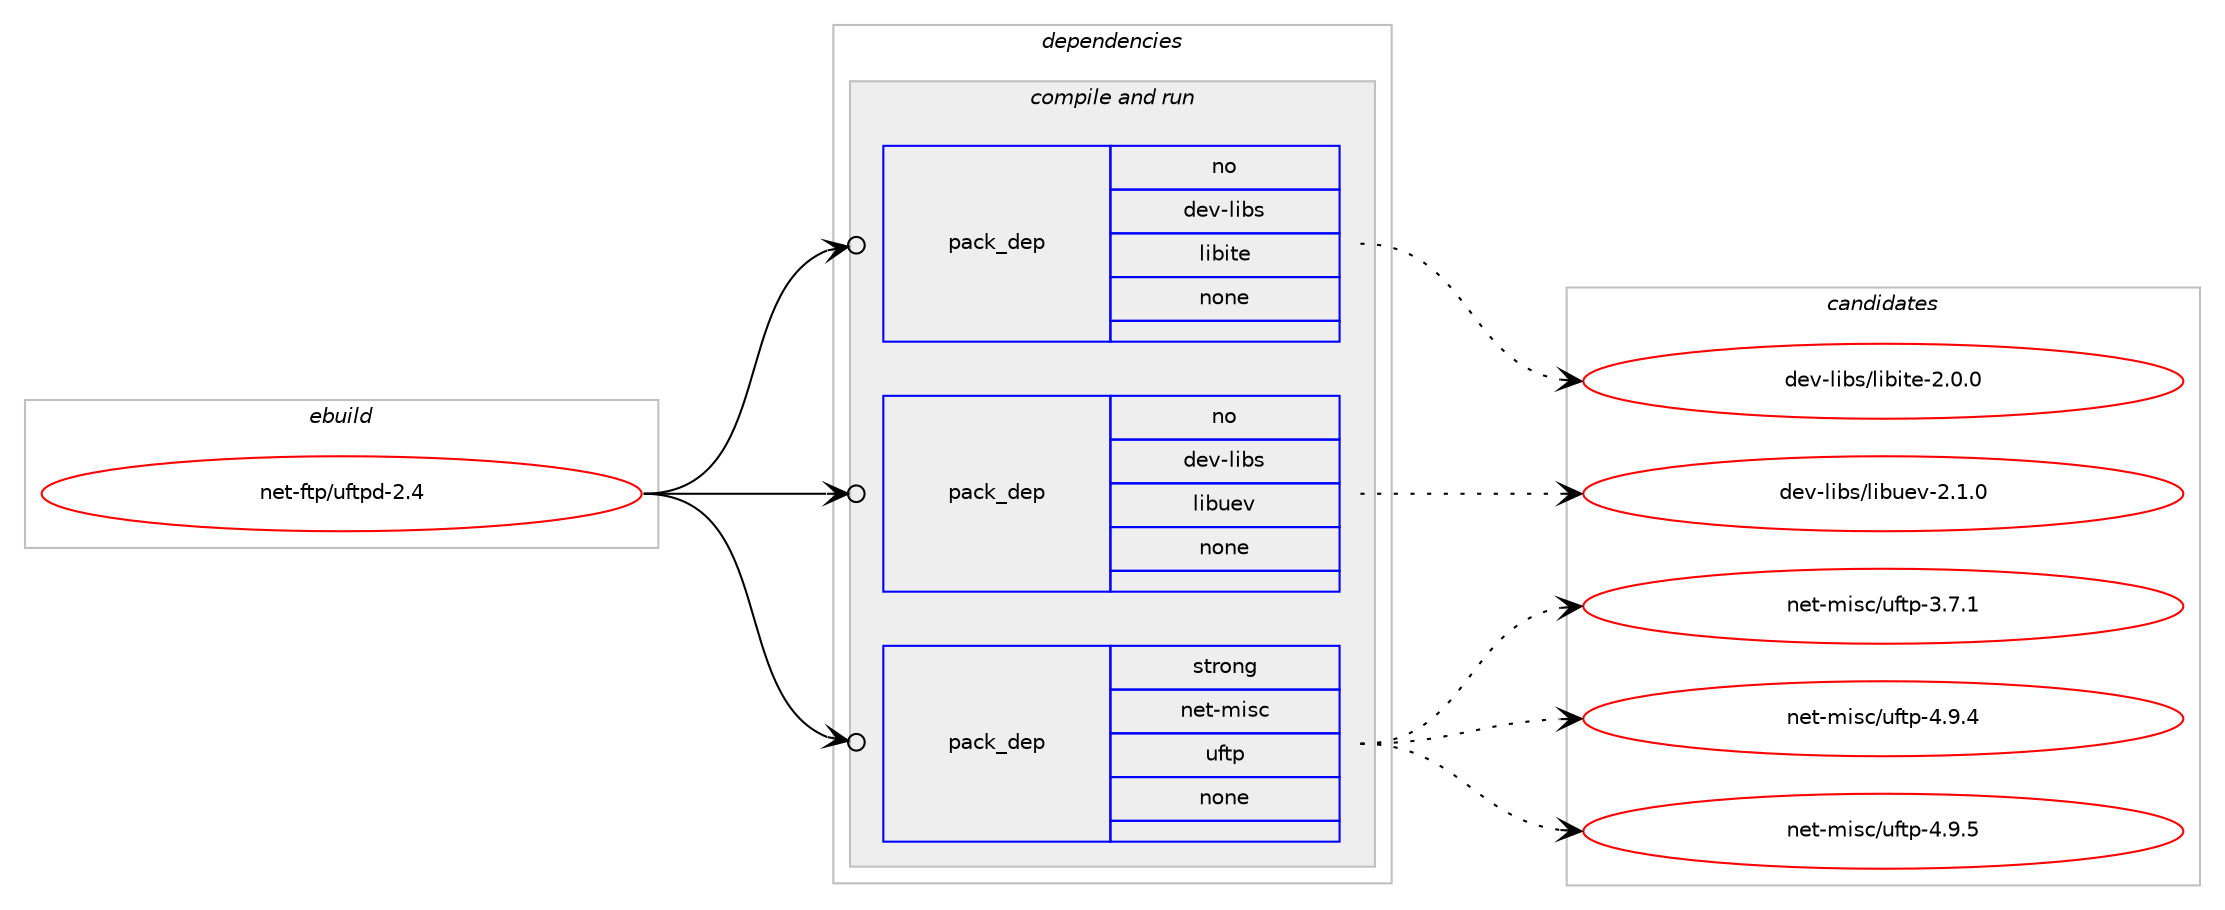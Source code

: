 digraph prolog {

# *************
# Graph options
# *************

newrank=true;
concentrate=true;
compound=true;
graph [rankdir=LR,fontname=Helvetica,fontsize=10,ranksep=1.5];#, ranksep=2.5, nodesep=0.2];
edge  [arrowhead=vee];
node  [fontname=Helvetica,fontsize=10];

# **********
# The ebuild
# **********

subgraph cluster_leftcol {
color=gray;
rank=same;
label=<<i>ebuild</i>>;
id [label="net-ftp/uftpd-2.4", color=red, width=4, href="../net-ftp/uftpd-2.4.svg"];
}

# ****************
# The dependencies
# ****************

subgraph cluster_midcol {
color=gray;
label=<<i>dependencies</i>>;
subgraph cluster_compile {
fillcolor="#eeeeee";
style=filled;
label=<<i>compile</i>>;
}
subgraph cluster_compileandrun {
fillcolor="#eeeeee";
style=filled;
label=<<i>compile and run</i>>;
subgraph pack904 {
dependency1366 [label=<<TABLE BORDER="0" CELLBORDER="1" CELLSPACING="0" CELLPADDING="4" WIDTH="220"><TR><TD ROWSPAN="6" CELLPADDING="30">pack_dep</TD></TR><TR><TD WIDTH="110">no</TD></TR><TR><TD>dev-libs</TD></TR><TR><TD>libite</TD></TR><TR><TD>none</TD></TR><TR><TD></TD></TR></TABLE>>, shape=none, color=blue];
}
id:e -> dependency1366:w [weight=20,style="solid",arrowhead="odotvee"];
subgraph pack905 {
dependency1367 [label=<<TABLE BORDER="0" CELLBORDER="1" CELLSPACING="0" CELLPADDING="4" WIDTH="220"><TR><TD ROWSPAN="6" CELLPADDING="30">pack_dep</TD></TR><TR><TD WIDTH="110">no</TD></TR><TR><TD>dev-libs</TD></TR><TR><TD>libuev</TD></TR><TR><TD>none</TD></TR><TR><TD></TD></TR></TABLE>>, shape=none, color=blue];
}
id:e -> dependency1367:w [weight=20,style="solid",arrowhead="odotvee"];
subgraph pack906 {
dependency1368 [label=<<TABLE BORDER="0" CELLBORDER="1" CELLSPACING="0" CELLPADDING="4" WIDTH="220"><TR><TD ROWSPAN="6" CELLPADDING="30">pack_dep</TD></TR><TR><TD WIDTH="110">strong</TD></TR><TR><TD>net-misc</TD></TR><TR><TD>uftp</TD></TR><TR><TD>none</TD></TR><TR><TD></TD></TR></TABLE>>, shape=none, color=blue];
}
id:e -> dependency1368:w [weight=20,style="solid",arrowhead="odotvee"];
}
subgraph cluster_run {
fillcolor="#eeeeee";
style=filled;
label=<<i>run</i>>;
}
}

# **************
# The candidates
# **************

subgraph cluster_choices {
rank=same;
color=gray;
label=<<i>candidates</i>>;

subgraph choice904 {
color=black;
nodesep=1;
choice10010111845108105981154710810598105116101455046484648 [label="dev-libs/libite-2.0.0", color=red, width=4,href="../dev-libs/libite-2.0.0.svg"];
dependency1366:e -> choice10010111845108105981154710810598105116101455046484648:w [style=dotted,weight="100"];
}
subgraph choice905 {
color=black;
nodesep=1;
choice10010111845108105981154710810598117101118455046494648 [label="dev-libs/libuev-2.1.0", color=red, width=4,href="../dev-libs/libuev-2.1.0.svg"];
dependency1367:e -> choice10010111845108105981154710810598117101118455046494648:w [style=dotted,weight="100"];
}
subgraph choice906 {
color=black;
nodesep=1;
choice110101116451091051159947117102116112455146554649 [label="net-misc/uftp-3.7.1", color=red, width=4,href="../net-misc/uftp-3.7.1.svg"];
choice110101116451091051159947117102116112455246574652 [label="net-misc/uftp-4.9.4", color=red, width=4,href="../net-misc/uftp-4.9.4.svg"];
choice110101116451091051159947117102116112455246574653 [label="net-misc/uftp-4.9.5", color=red, width=4,href="../net-misc/uftp-4.9.5.svg"];
dependency1368:e -> choice110101116451091051159947117102116112455146554649:w [style=dotted,weight="100"];
dependency1368:e -> choice110101116451091051159947117102116112455246574652:w [style=dotted,weight="100"];
dependency1368:e -> choice110101116451091051159947117102116112455246574653:w [style=dotted,weight="100"];
}
}

}

